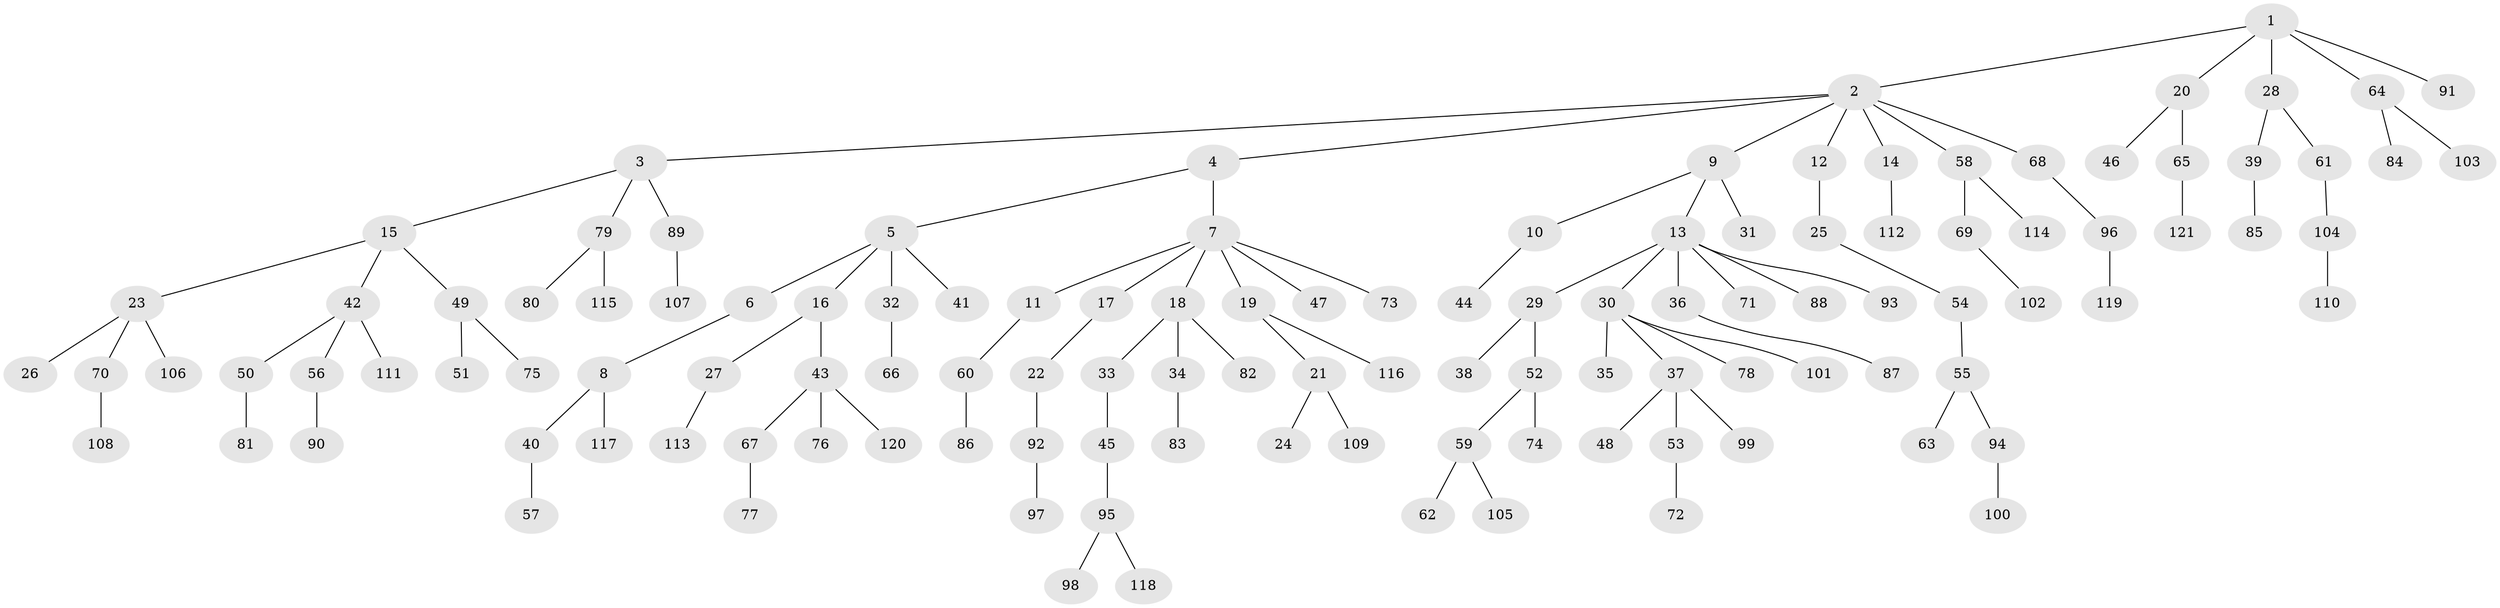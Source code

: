 // Generated by graph-tools (version 1.1) at 2025/36/03/09/25 02:36:31]
// undirected, 121 vertices, 120 edges
graph export_dot {
graph [start="1"]
  node [color=gray90,style=filled];
  1;
  2;
  3;
  4;
  5;
  6;
  7;
  8;
  9;
  10;
  11;
  12;
  13;
  14;
  15;
  16;
  17;
  18;
  19;
  20;
  21;
  22;
  23;
  24;
  25;
  26;
  27;
  28;
  29;
  30;
  31;
  32;
  33;
  34;
  35;
  36;
  37;
  38;
  39;
  40;
  41;
  42;
  43;
  44;
  45;
  46;
  47;
  48;
  49;
  50;
  51;
  52;
  53;
  54;
  55;
  56;
  57;
  58;
  59;
  60;
  61;
  62;
  63;
  64;
  65;
  66;
  67;
  68;
  69;
  70;
  71;
  72;
  73;
  74;
  75;
  76;
  77;
  78;
  79;
  80;
  81;
  82;
  83;
  84;
  85;
  86;
  87;
  88;
  89;
  90;
  91;
  92;
  93;
  94;
  95;
  96;
  97;
  98;
  99;
  100;
  101;
  102;
  103;
  104;
  105;
  106;
  107;
  108;
  109;
  110;
  111;
  112;
  113;
  114;
  115;
  116;
  117;
  118;
  119;
  120;
  121;
  1 -- 2;
  1 -- 20;
  1 -- 28;
  1 -- 64;
  1 -- 91;
  2 -- 3;
  2 -- 4;
  2 -- 9;
  2 -- 12;
  2 -- 14;
  2 -- 58;
  2 -- 68;
  3 -- 15;
  3 -- 79;
  3 -- 89;
  4 -- 5;
  4 -- 7;
  5 -- 6;
  5 -- 16;
  5 -- 32;
  5 -- 41;
  6 -- 8;
  7 -- 11;
  7 -- 17;
  7 -- 18;
  7 -- 19;
  7 -- 47;
  7 -- 73;
  8 -- 40;
  8 -- 117;
  9 -- 10;
  9 -- 13;
  9 -- 31;
  10 -- 44;
  11 -- 60;
  12 -- 25;
  13 -- 29;
  13 -- 30;
  13 -- 36;
  13 -- 71;
  13 -- 88;
  13 -- 93;
  14 -- 112;
  15 -- 23;
  15 -- 42;
  15 -- 49;
  16 -- 27;
  16 -- 43;
  17 -- 22;
  18 -- 33;
  18 -- 34;
  18 -- 82;
  19 -- 21;
  19 -- 116;
  20 -- 46;
  20 -- 65;
  21 -- 24;
  21 -- 109;
  22 -- 92;
  23 -- 26;
  23 -- 70;
  23 -- 106;
  25 -- 54;
  27 -- 113;
  28 -- 39;
  28 -- 61;
  29 -- 38;
  29 -- 52;
  30 -- 35;
  30 -- 37;
  30 -- 78;
  30 -- 101;
  32 -- 66;
  33 -- 45;
  34 -- 83;
  36 -- 87;
  37 -- 48;
  37 -- 53;
  37 -- 99;
  39 -- 85;
  40 -- 57;
  42 -- 50;
  42 -- 56;
  42 -- 111;
  43 -- 67;
  43 -- 76;
  43 -- 120;
  45 -- 95;
  49 -- 51;
  49 -- 75;
  50 -- 81;
  52 -- 59;
  52 -- 74;
  53 -- 72;
  54 -- 55;
  55 -- 63;
  55 -- 94;
  56 -- 90;
  58 -- 69;
  58 -- 114;
  59 -- 62;
  59 -- 105;
  60 -- 86;
  61 -- 104;
  64 -- 84;
  64 -- 103;
  65 -- 121;
  67 -- 77;
  68 -- 96;
  69 -- 102;
  70 -- 108;
  79 -- 80;
  79 -- 115;
  89 -- 107;
  92 -- 97;
  94 -- 100;
  95 -- 98;
  95 -- 118;
  96 -- 119;
  104 -- 110;
}
